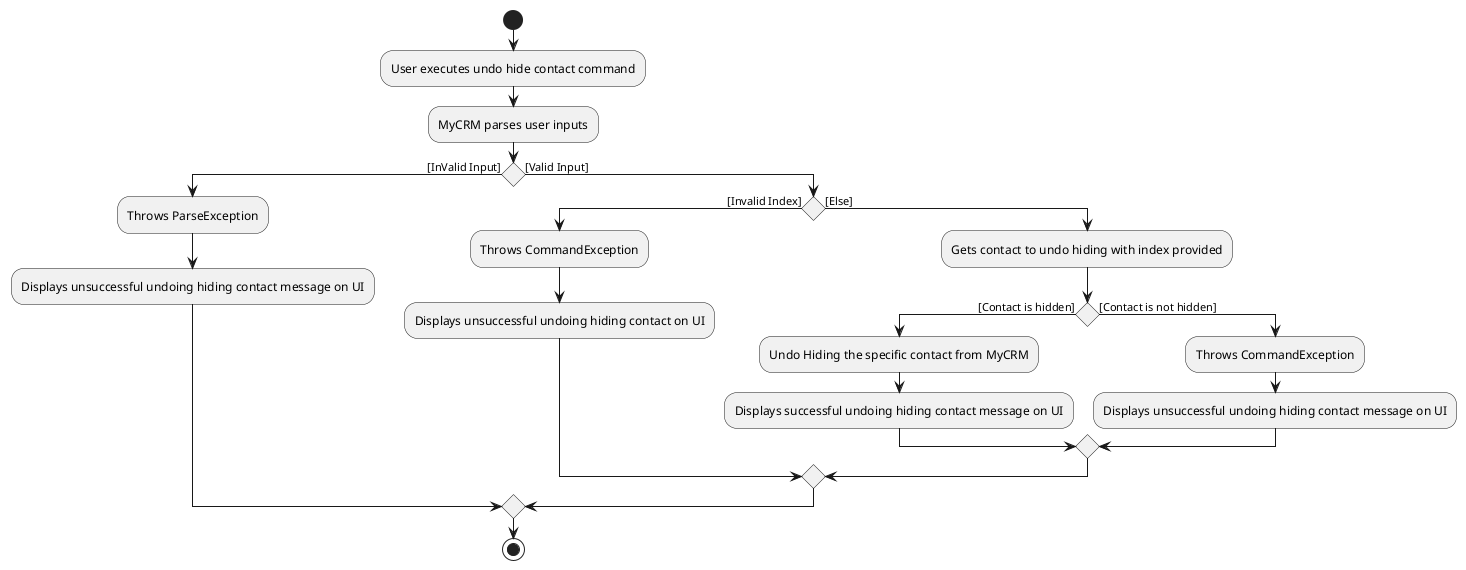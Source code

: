 @startuml
start
:User executes undo hide contact command;
:MyCRM parses user inputs;
if () then ([InValid Input])
    :Throws ParseException;
    :Displays unsuccessful undoing hiding contact message on UI;
else ([Valid Input])
if () then ([Invalid Index])
    :Throws CommandException;
    :Displays unsuccessful undoing hiding contact on UI;
else ([Else])
:Gets contact to undo hiding with index provided;
if () then ([Contact is hidden])
:Undo Hiding the specific contact from MyCRM;
:Displays successful undoing hiding contact message on UI;
else ([Contact is not hidden])
:Throws CommandException;
:Displays unsuccessful undoing hiding contact message on UI;
endif
endif
endif
stop
@enduml
